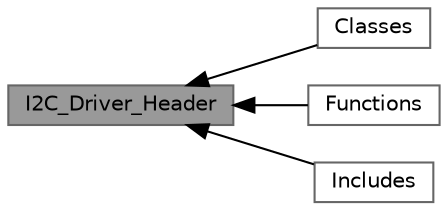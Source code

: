 digraph "I2C_Driver_Header"
{
 // LATEX_PDF_SIZE
  bgcolor="transparent";
  edge [fontname=Helvetica,fontsize=10,labelfontname=Helvetica,labelfontsize=10];
  node [fontname=Helvetica,fontsize=10,shape=box,height=0.2,width=0.4];
  rankdir=LR;
  Node3 [id="Node000003",label="Classes",height=0.2,width=0.4,color="grey40", fillcolor="white", style="filled",URL="$d5/d22/group___classes.html",tooltip=" "];
  Node4 [id="Node000004",label="Functions",height=0.2,width=0.4,color="grey40", fillcolor="white", style="filled",URL="$d0/d7c/group___functions.html",tooltip=" "];
  Node1 [id="Node000001",label="I2C_Driver_Header",height=0.2,width=0.4,color="gray40", fillcolor="grey60", style="filled", fontcolor="black",tooltip=" "];
  Node2 [id="Node000002",label="Includes",height=0.2,width=0.4,color="grey40", fillcolor="white", style="filled",URL="$d4/df1/group___includes.html",tooltip=" "];
  Node1->Node2 [shape=plaintext, dir="back", style="solid"];
  Node1->Node3 [shape=plaintext, dir="back", style="solid"];
  Node1->Node4 [shape=plaintext, dir="back", style="solid"];
}
